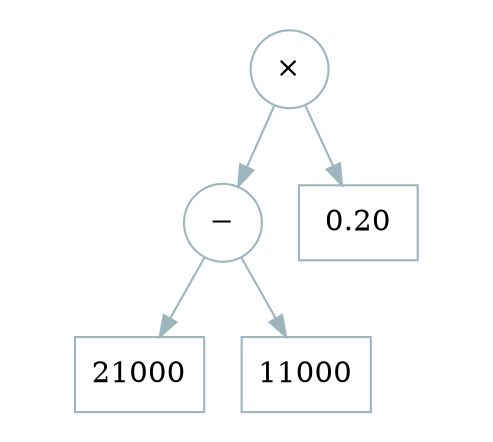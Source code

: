 digraph taxcalc {

graph [rankdir = "TB";
       pad = "0.5,0.2";
       ]

edge [color = "#9db5bd"];

node [shape = circle;
      color = "#9db5bd"];

"−" -> {node [shape = box];
	"21000" "11000"};

"×" -> {"−" " 0.20 " [shape = box]};

}
